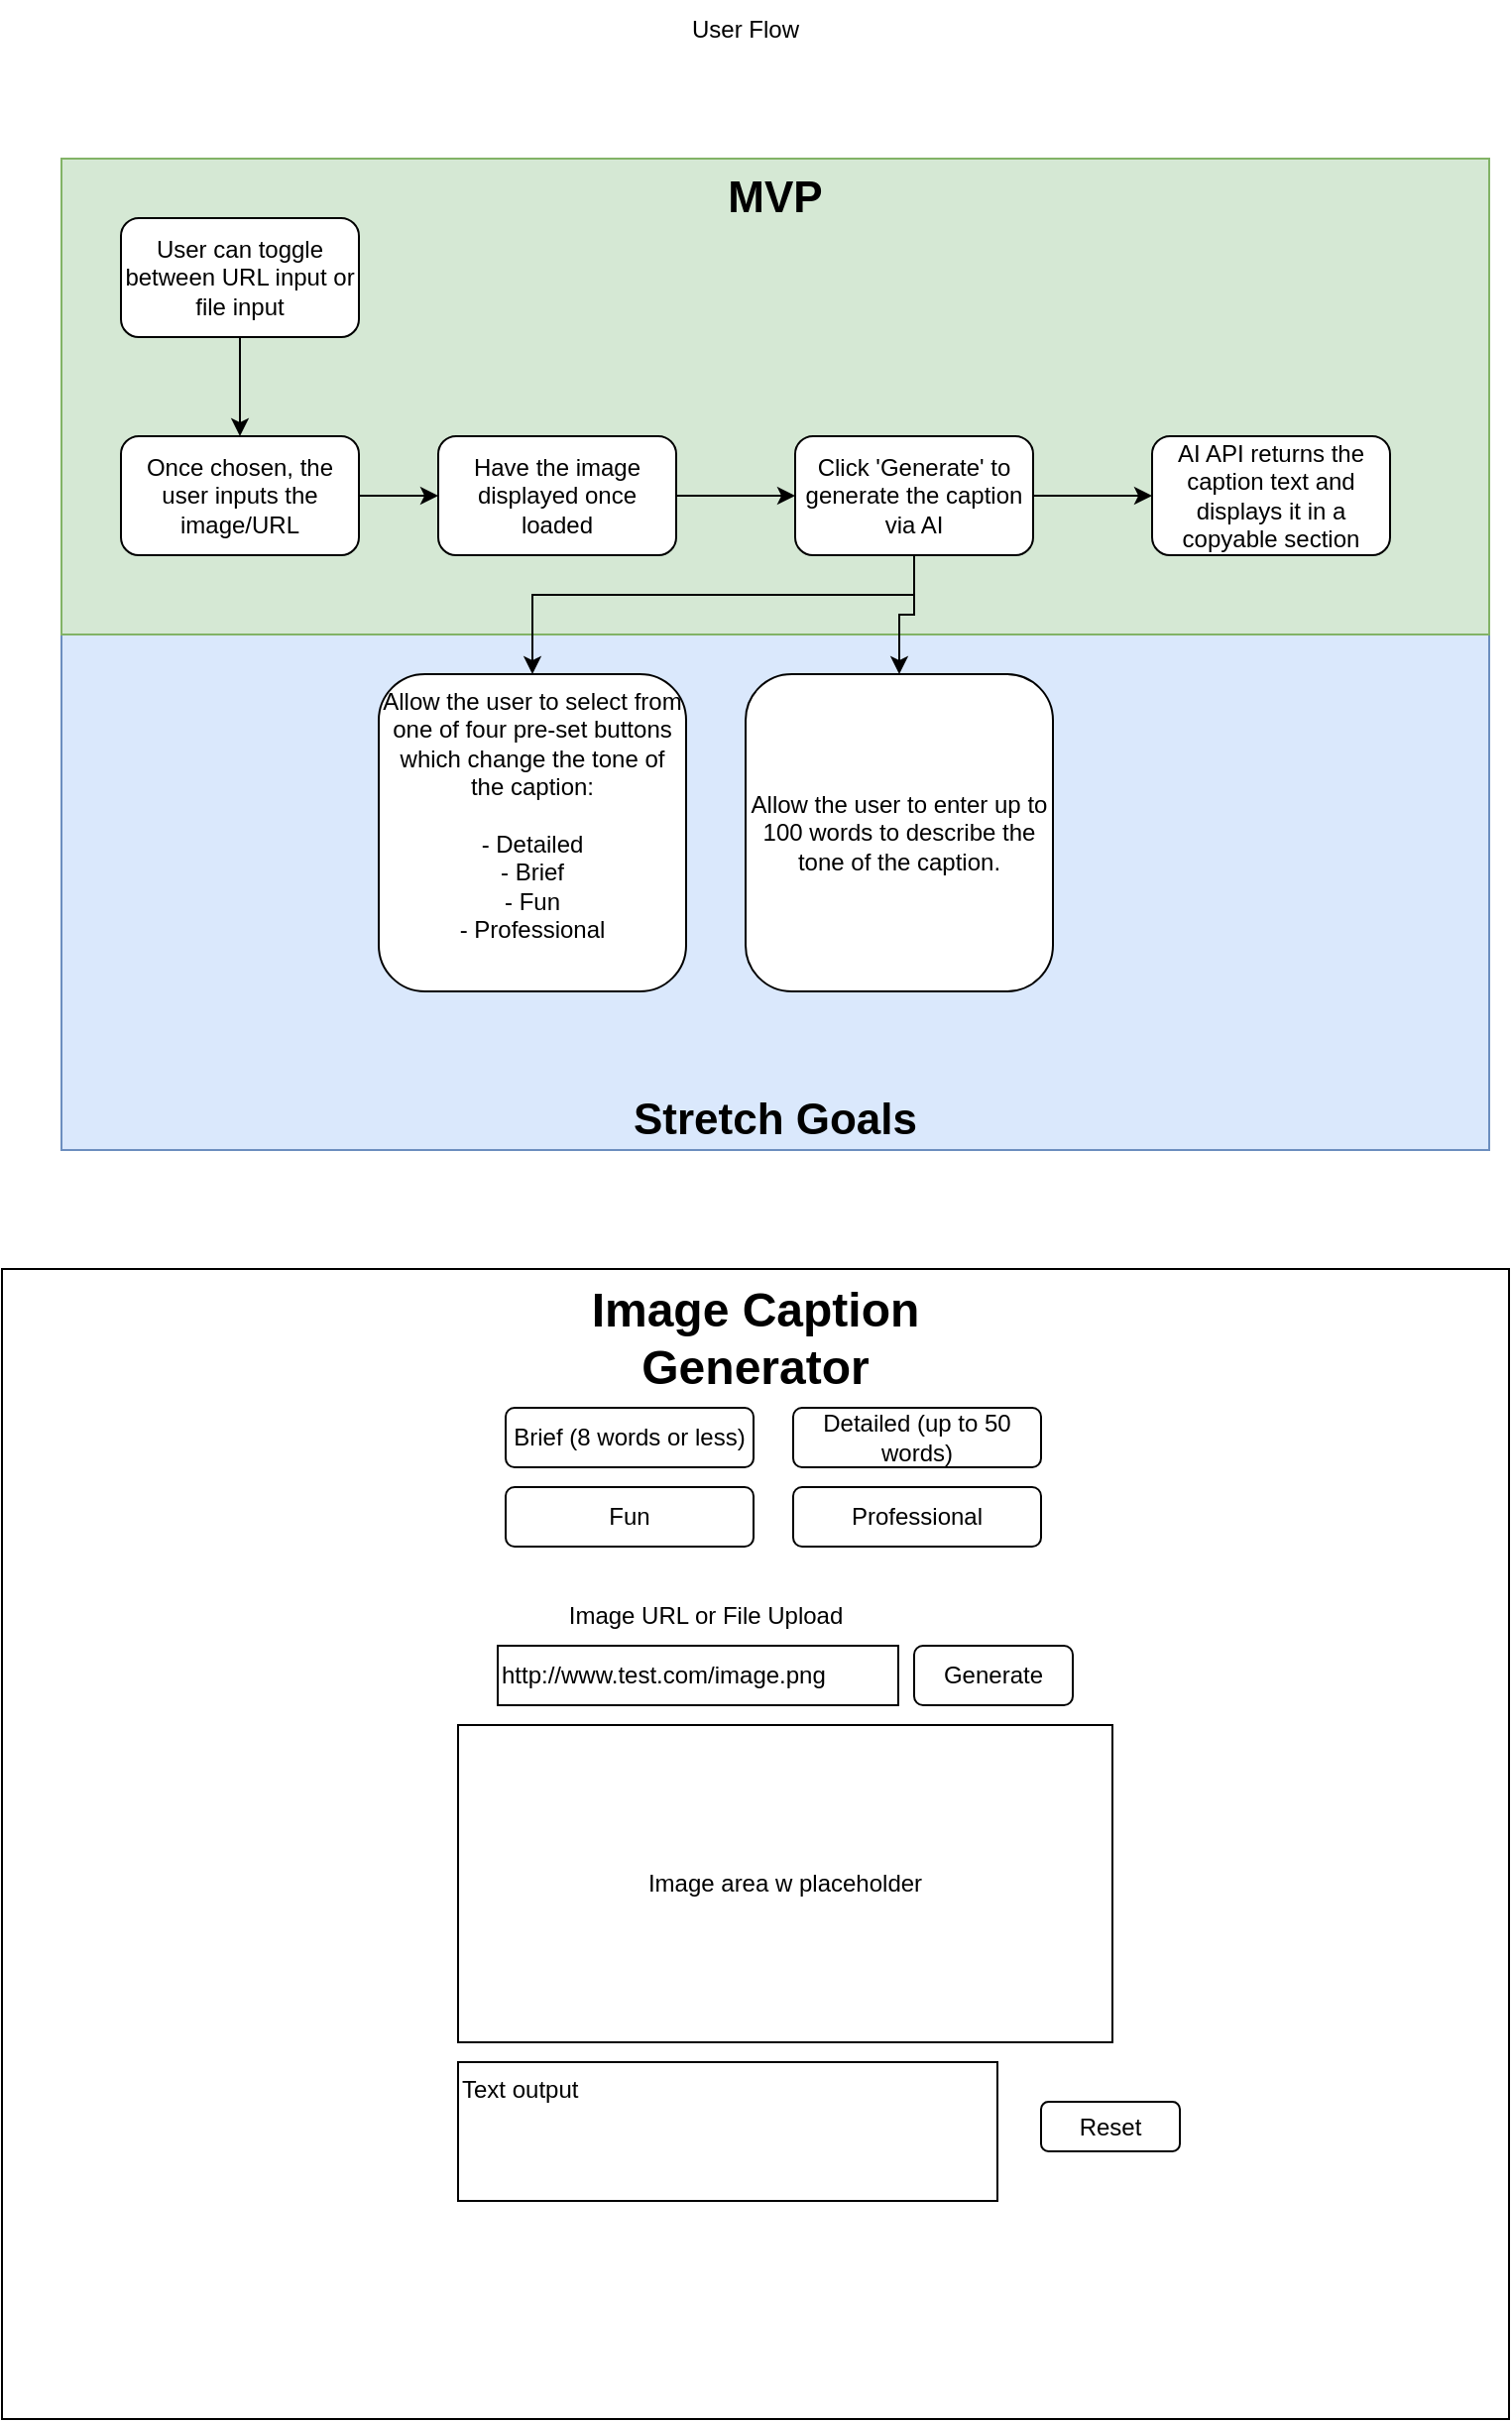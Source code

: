 <mxfile version="28.0.7">
  <diagram name="Page-1" id="fQAS1CwPzlaBgqHVDmfY">
    <mxGraphModel dx="1376" dy="799" grid="1" gridSize="10" guides="1" tooltips="1" connect="1" arrows="1" fold="1" page="1" pageScale="1" pageWidth="850" pageHeight="1100" math="0" shadow="0">
      <root>
        <mxCell id="0" />
        <mxCell id="1" parent="0" />
        <mxCell id="_PsJVDYqyXAVC82R-pF2-1" value="User Flow" style="text;html=1;align=center;verticalAlign=middle;whiteSpace=wrap;rounded=0;" parent="1" vertex="1">
          <mxGeometry x="395" y="40" width="60" height="30" as="geometry" />
        </mxCell>
        <mxCell id="_PsJVDYqyXAVC82R-pF2-14" style="edgeStyle=orthogonalEdgeStyle;rounded=0;orthogonalLoop=1;jettySize=auto;html=1;" parent="1" source="_PsJVDYqyXAVC82R-pF2-2" target="_PsJVDYqyXAVC82R-pF2-3" edge="1">
          <mxGeometry relative="1" as="geometry" />
        </mxCell>
        <mxCell id="_PsJVDYqyXAVC82R-pF2-2" value="&lt;font style=&quot;font-size: 22px;&quot;&gt;&lt;b&gt;Stretch Goals&lt;/b&gt;&lt;/font&gt;" style="rounded=0;whiteSpace=wrap;html=1;fillColor=#dae8fc;strokeColor=#6c8ebf;verticalAlign=bottom;" parent="1" vertex="1">
          <mxGeometry x="80" y="360" width="720" height="260" as="geometry" />
        </mxCell>
        <mxCell id="_PsJVDYqyXAVC82R-pF2-3" value="&lt;b&gt;&lt;font style=&quot;font-size: 22px;&quot;&gt;MVP&lt;/font&gt;&lt;/b&gt;" style="rounded=0;whiteSpace=wrap;html=1;fillColor=#d5e8d4;strokeColor=#82b366;verticalAlign=top;" parent="1" vertex="1">
          <mxGeometry x="80" y="120" width="720" height="240" as="geometry" />
        </mxCell>
        <mxCell id="_PsJVDYqyXAVC82R-pF2-6" value="" style="edgeStyle=orthogonalEdgeStyle;rounded=0;orthogonalLoop=1;jettySize=auto;html=1;" parent="1" source="_PsJVDYqyXAVC82R-pF2-4" target="_PsJVDYqyXAVC82R-pF2-5" edge="1">
          <mxGeometry relative="1" as="geometry" />
        </mxCell>
        <mxCell id="_PsJVDYqyXAVC82R-pF2-4" value="User can toggle between URL input or file input" style="rounded=1;whiteSpace=wrap;html=1;" parent="1" vertex="1">
          <mxGeometry x="110" y="150" width="120" height="60" as="geometry" />
        </mxCell>
        <mxCell id="_PsJVDYqyXAVC82R-pF2-8" value="" style="edgeStyle=orthogonalEdgeStyle;rounded=0;orthogonalLoop=1;jettySize=auto;html=1;" parent="1" source="_PsJVDYqyXAVC82R-pF2-5" target="_PsJVDYqyXAVC82R-pF2-7" edge="1">
          <mxGeometry relative="1" as="geometry" />
        </mxCell>
        <mxCell id="_PsJVDYqyXAVC82R-pF2-5" value="Once chosen, the user inputs the image/URL" style="whiteSpace=wrap;html=1;rounded=1;" parent="1" vertex="1">
          <mxGeometry x="110" y="260" width="120" height="60" as="geometry" />
        </mxCell>
        <mxCell id="_PsJVDYqyXAVC82R-pF2-10" value="" style="edgeStyle=orthogonalEdgeStyle;rounded=0;orthogonalLoop=1;jettySize=auto;html=1;" parent="1" source="_PsJVDYqyXAVC82R-pF2-7" target="_PsJVDYqyXAVC82R-pF2-9" edge="1">
          <mxGeometry relative="1" as="geometry" />
        </mxCell>
        <mxCell id="_PsJVDYqyXAVC82R-pF2-7" value="Have the image displayed once loaded" style="whiteSpace=wrap;html=1;rounded=1;" parent="1" vertex="1">
          <mxGeometry x="270" y="260" width="120" height="60" as="geometry" />
        </mxCell>
        <mxCell id="_PsJVDYqyXAVC82R-pF2-12" value="" style="edgeStyle=orthogonalEdgeStyle;rounded=0;orthogonalLoop=1;jettySize=auto;html=1;" parent="1" source="_PsJVDYqyXAVC82R-pF2-9" target="_PsJVDYqyXAVC82R-pF2-11" edge="1">
          <mxGeometry relative="1" as="geometry" />
        </mxCell>
        <mxCell id="_PsJVDYqyXAVC82R-pF2-13" value="" style="edgeStyle=orthogonalEdgeStyle;rounded=0;orthogonalLoop=1;jettySize=auto;html=1;entryX=0.5;entryY=0;entryDx=0;entryDy=0;" parent="1" source="_PsJVDYqyXAVC82R-pF2-9" target="_PsJVDYqyXAVC82R-pF2-15" edge="1">
          <mxGeometry relative="1" as="geometry">
            <Array as="points">
              <mxPoint x="510" y="340" />
              <mxPoint x="318" y="340" />
            </Array>
          </mxGeometry>
        </mxCell>
        <mxCell id="_PsJVDYqyXAVC82R-pF2-16" value="" style="edgeStyle=orthogonalEdgeStyle;rounded=0;orthogonalLoop=1;jettySize=auto;html=1;entryX=0.5;entryY=0;entryDx=0;entryDy=0;" parent="1" source="_PsJVDYqyXAVC82R-pF2-9" target="_PsJVDYqyXAVC82R-pF2-17" edge="1">
          <mxGeometry relative="1" as="geometry" />
        </mxCell>
        <mxCell id="_PsJVDYqyXAVC82R-pF2-9" value="Click &#39;Generate&#39; to generate the caption via AI" style="whiteSpace=wrap;html=1;rounded=1;" parent="1" vertex="1">
          <mxGeometry x="450" y="260" width="120" height="60" as="geometry" />
        </mxCell>
        <mxCell id="_PsJVDYqyXAVC82R-pF2-11" value="AI API returns the caption text and displays it in a copyable section" style="whiteSpace=wrap;html=1;rounded=1;" parent="1" vertex="1">
          <mxGeometry x="630" y="260" width="120" height="60" as="geometry" />
        </mxCell>
        <mxCell id="_PsJVDYqyXAVC82R-pF2-15" value="&lt;div&gt;Allow the user to select from one of four pre-set buttons which change the tone of the caption:&lt;/div&gt;&lt;div&gt;&lt;br&gt;&lt;/div&gt;&lt;div&gt;- Detailed&lt;/div&gt;&lt;div&gt;- Brief&lt;/div&gt;&lt;div&gt;- Fun&lt;/div&gt;&lt;div&gt;- Professional&lt;/div&gt;" style="rounded=1;whiteSpace=wrap;html=1;verticalAlign=top;" parent="1" vertex="1">
          <mxGeometry x="240" y="380" width="155" height="160" as="geometry" />
        </mxCell>
        <mxCell id="_PsJVDYqyXAVC82R-pF2-17" value="Allow the user to enter up to 100 words to describe the tone of the caption." style="rounded=1;whiteSpace=wrap;html=1;" parent="1" vertex="1">
          <mxGeometry x="425" y="380" width="155" height="160" as="geometry" />
        </mxCell>
        <mxCell id="_PsJVDYqyXAVC82R-pF2-18" value="" style="rounded=0;whiteSpace=wrap;html=1;" parent="1" vertex="1">
          <mxGeometry x="50" y="680" width="760" height="580" as="geometry" />
        </mxCell>
        <mxCell id="_PsJVDYqyXAVC82R-pF2-19" value="Image Caption Generator" style="text;html=1;align=center;verticalAlign=middle;whiteSpace=wrap;rounded=0;fontStyle=1;fontSize=24;" parent="1" vertex="1">
          <mxGeometry x="300" y="700" width="260" height="30" as="geometry" />
        </mxCell>
        <mxCell id="_PsJVDYqyXAVC82R-pF2-20" value="http://www.test.com/image.png" style="rounded=0;whiteSpace=wrap;html=1;align=left;" parent="1" vertex="1">
          <mxGeometry x="300" y="870" width="202" height="30" as="geometry" />
        </mxCell>
        <mxCell id="_PsJVDYqyXAVC82R-pF2-21" value="" style="shape=image;html=1;verticalAlign=top;verticalLabelPosition=bottom;labelBackgroundColor=#ffffff;imageAspect=0;aspect=fixed;image=https://icons.diagrams.net/icon-cache1/Ionicons_Fill_Vol_2-2187/toggle-592.svg" parent="1" vertex="1">
          <mxGeometry x="305" y="845" width="20" height="20" as="geometry" />
        </mxCell>
        <mxCell id="_PsJVDYqyXAVC82R-pF2-23" value="Image URL or File Upload" style="text;html=1;align=center;verticalAlign=middle;whiteSpace=wrap;rounded=0;" parent="1" vertex="1">
          <mxGeometry x="325" y="840" width="160" height="30" as="geometry" />
        </mxCell>
        <mxCell id="_PsJVDYqyXAVC82R-pF2-24" value="Image area w placeholder" style="rounded=0;whiteSpace=wrap;html=1;" parent="1" vertex="1">
          <mxGeometry x="280" y="910" width="330" height="160" as="geometry" />
        </mxCell>
        <mxCell id="_PsJVDYqyXAVC82R-pF2-25" value="Brief (8 words or less)" style="rounded=1;whiteSpace=wrap;html=1;" parent="1" vertex="1">
          <mxGeometry x="304" y="750" width="125" height="30" as="geometry" />
        </mxCell>
        <mxCell id="_PsJVDYqyXAVC82R-pF2-26" value="Detailed (up to 50 words)" style="rounded=1;whiteSpace=wrap;html=1;" parent="1" vertex="1">
          <mxGeometry x="449" y="750" width="125" height="30" as="geometry" />
        </mxCell>
        <mxCell id="_PsJVDYqyXAVC82R-pF2-27" value="Fun" style="rounded=1;whiteSpace=wrap;html=1;" parent="1" vertex="1">
          <mxGeometry x="304" y="790" width="125" height="30" as="geometry" />
        </mxCell>
        <mxCell id="_PsJVDYqyXAVC82R-pF2-28" value="Professional" style="rounded=1;whiteSpace=wrap;html=1;" parent="1" vertex="1">
          <mxGeometry x="449" y="790" width="125" height="30" as="geometry" />
        </mxCell>
        <mxCell id="_PsJVDYqyXAVC82R-pF2-31" value="&lt;div align=&quot;left&quot;&gt;Text output&lt;/div&gt;" style="rounded=0;whiteSpace=wrap;html=1;align=left;verticalAlign=top;" parent="1" vertex="1">
          <mxGeometry x="280" y="1080" width="272" height="70" as="geometry" />
        </mxCell>
        <mxCell id="_PsJVDYqyXAVC82R-pF2-32" value="" style="shape=image;html=1;verticalAlign=top;verticalLabelPosition=bottom;labelBackgroundColor=#ffffff;imageAspect=0;aspect=fixed;image=https://icons.diagrams.net/icon-cache1/Files-2387/Copy-1031.svg" parent="1" vertex="1">
          <mxGeometry x="520" y="1100" width="20" height="20" as="geometry" />
        </mxCell>
        <mxCell id="_PsJVDYqyXAVC82R-pF2-33" value="Reset" style="rounded=1;whiteSpace=wrap;html=1;" parent="1" vertex="1">
          <mxGeometry x="574" y="1100" width="70" height="25" as="geometry" />
        </mxCell>
        <mxCell id="tWbKiSJsA4TAK6pQsdtj-2" value="Generate" style="rounded=1;whiteSpace=wrap;html=1;" vertex="1" parent="1">
          <mxGeometry x="510" y="870" width="80" height="30" as="geometry" />
        </mxCell>
      </root>
    </mxGraphModel>
  </diagram>
</mxfile>
